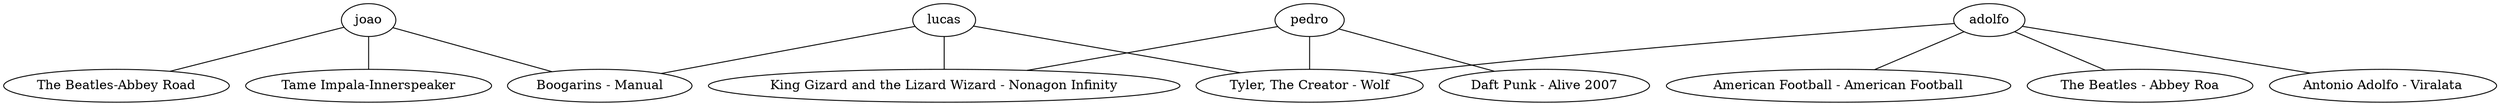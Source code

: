 graph recomendacoes{
	joao -- "Tame Impala-Innerspeaker"
	joao -- "The Beatles-Abbey Road"
	joao -- "Boogarins - Manual"
	adolfo -- "American Football - American Football"
	adolfo -- "The Beatles - Abbey Roa"
	adolfo -- "Antonio Adolfo - Viralata"
	adolfo -- "Tyler, The Creator - Wolf"
	lucas -- "Tyler, The Creator - Wolf"
	lucas -- "Boogarins - Manual"
	lucas -- "King Gizard and the Lizard Wizard - Nonagon Infinity"
	pedro -- "King Gizard and the Lizard Wizard - Nonagon Infinity"
	pedro -- "Daft Punk - Alive 2007"
	pedro -- "Tyler, The Creator - Wolf"

}